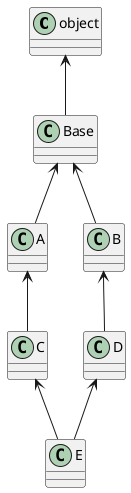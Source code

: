 @startuml
class object
class Base
class A
class B
class C
class D
class D

Base -up-> object
A -up-> Base
B -up-> Base

D -up-> B
C -up-> A

E -up-> C
E -up-> D

@enduml
